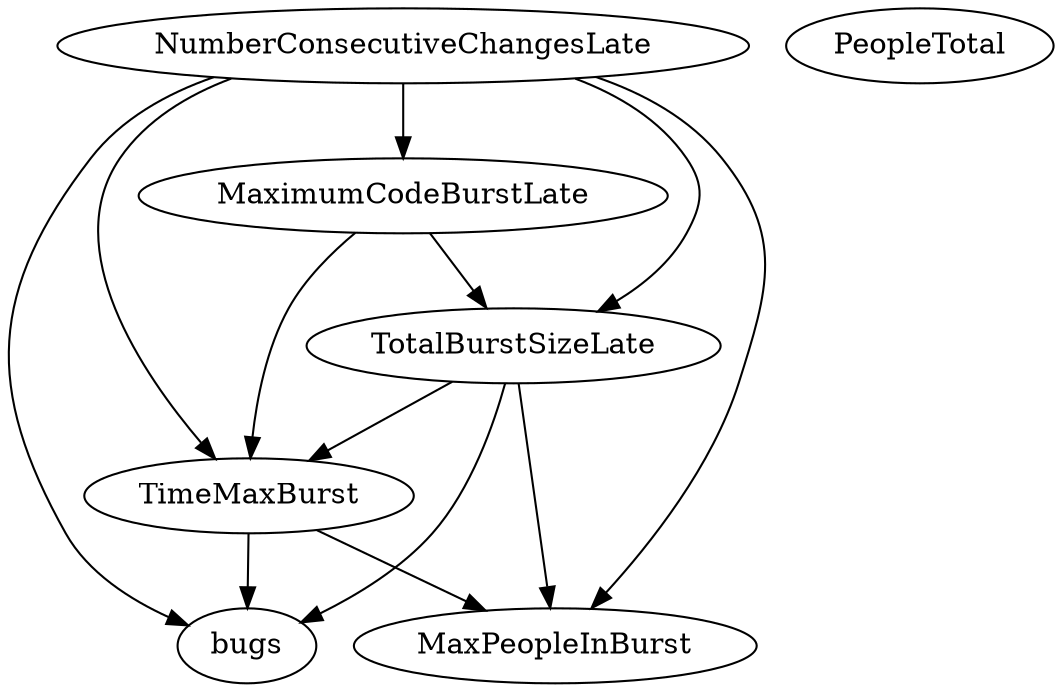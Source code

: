 digraph {
   NumberConsecutiveChangesLate;
   PeopleTotal;
   bugs;
   MaximumCodeBurstLate;
   TotalBurstSizeLate;
   MaxPeopleInBurst;
   TimeMaxBurst;
   NumberConsecutiveChangesLate -> bugs;
   NumberConsecutiveChangesLate -> MaximumCodeBurstLate;
   NumberConsecutiveChangesLate -> TotalBurstSizeLate;
   NumberConsecutiveChangesLate -> MaxPeopleInBurst;
   NumberConsecutiveChangesLate -> TimeMaxBurst;
   MaximumCodeBurstLate -> TotalBurstSizeLate;
   MaximumCodeBurstLate -> TimeMaxBurst;
   TotalBurstSizeLate -> bugs;
   TotalBurstSizeLate -> MaxPeopleInBurst;
   TotalBurstSizeLate -> TimeMaxBurst;
   TimeMaxBurst -> bugs;
   TimeMaxBurst -> MaxPeopleInBurst;
}
